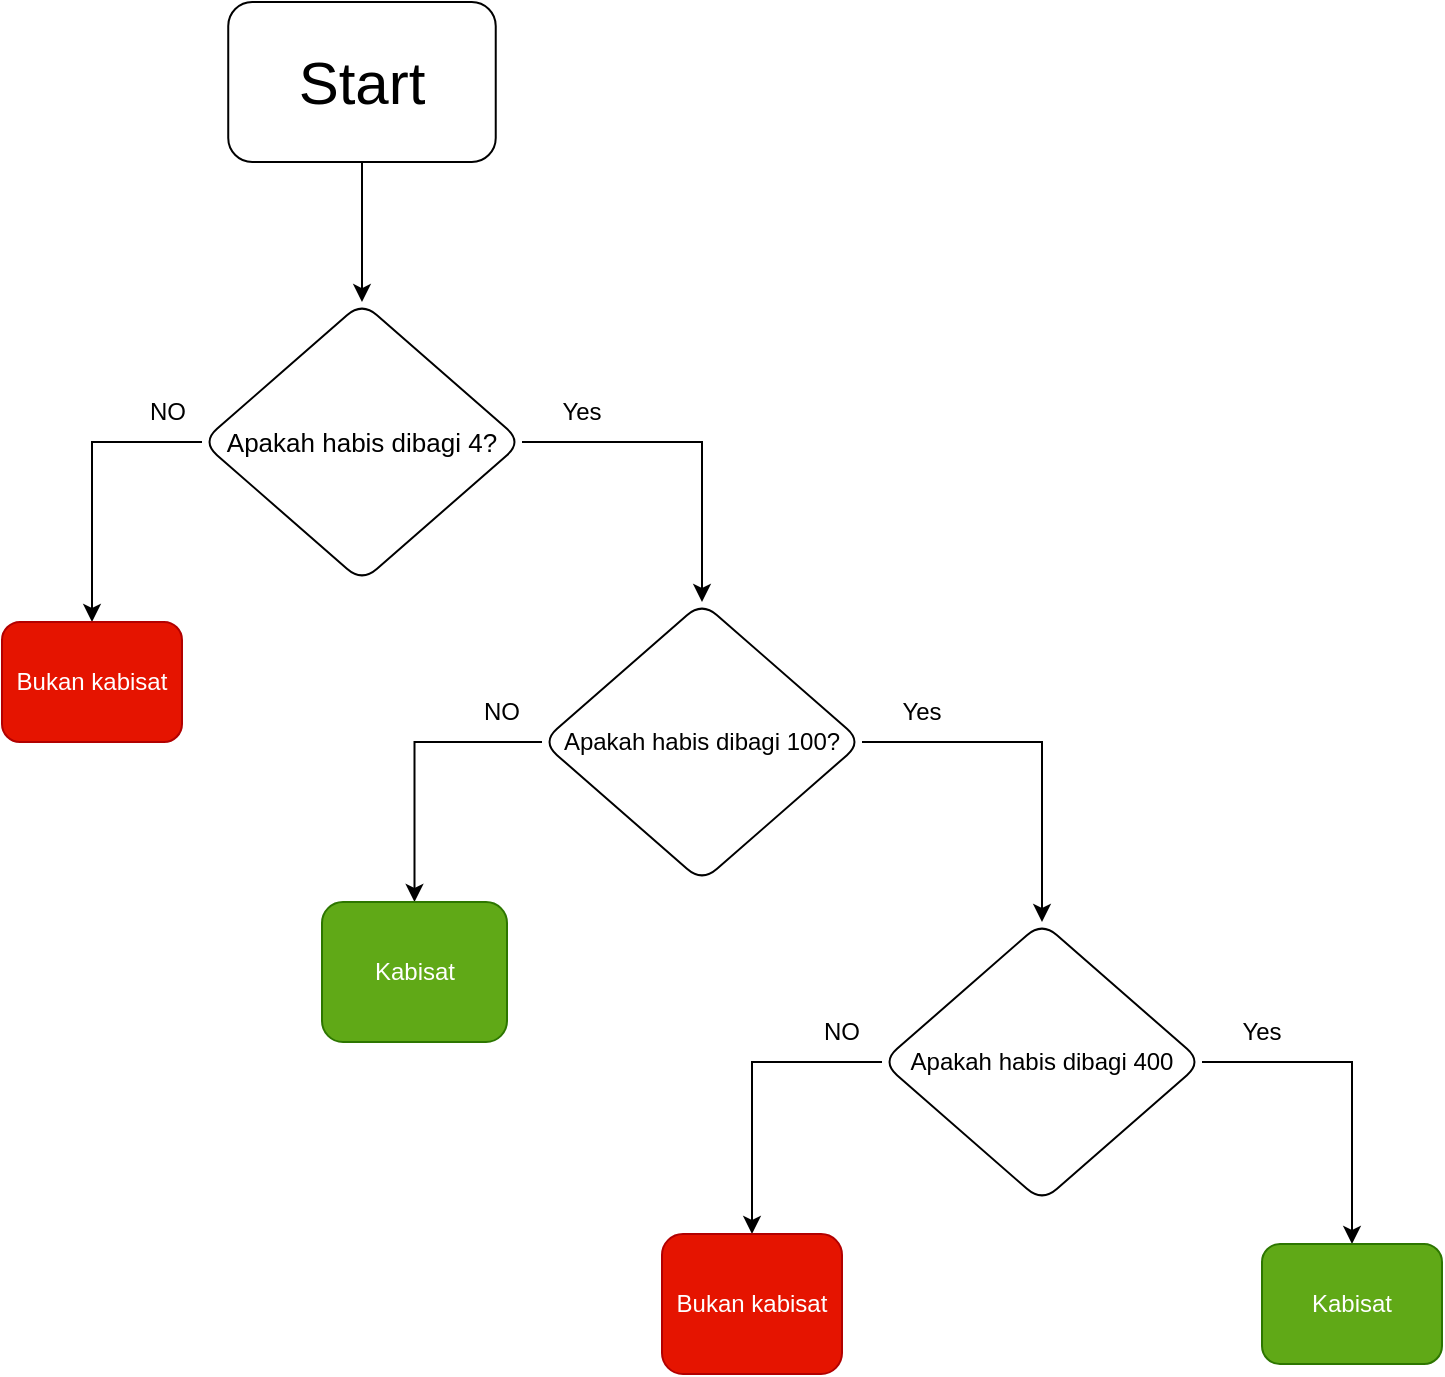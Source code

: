 <mxfile version="24.5.5" type="github">
  <diagram name="Halaman-1" id="NbvUbX4RFmlrK1p2wn1p">
    <mxGraphModel dx="1677" dy="1991" grid="1" gridSize="10" guides="1" tooltips="1" connect="1" arrows="1" fold="1" page="1" pageScale="1" pageWidth="827" pageHeight="1169" math="0" shadow="0">
      <root>
        <mxCell id="0" />
        <mxCell id="1" parent="0" />
        <mxCell id="QIvJohPsyX0bkGxef3Ci-12" value="" style="edgeStyle=orthogonalEdgeStyle;rounded=0;orthogonalLoop=1;jettySize=auto;html=1;labelBackgroundColor=none;fontColor=default;" edge="1" parent="1" source="QIvJohPsyX0bkGxef3Ci-2" target="QIvJohPsyX0bkGxef3Ci-3">
          <mxGeometry relative="1" as="geometry">
            <Array as="points">
              <mxPoint x="211" y="-930" />
              <mxPoint x="211" y="-930" />
            </Array>
          </mxGeometry>
        </mxCell>
        <mxCell id="QIvJohPsyX0bkGxef3Ci-2" value="&lt;font style=&quot;font-size: 30px;&quot;&gt;Start&lt;/font&gt;" style="rounded=1;whiteSpace=wrap;html=1;labelBackgroundColor=none;" vertex="1" parent="1">
          <mxGeometry x="143.12" y="-1140" width="133.75" height="80" as="geometry" />
        </mxCell>
        <mxCell id="QIvJohPsyX0bkGxef3Ci-6" value="" style="edgeStyle=orthogonalEdgeStyle;rounded=0;orthogonalLoop=1;jettySize=auto;html=1;labelBackgroundColor=none;fontColor=default;" edge="1" parent="1" source="QIvJohPsyX0bkGxef3Ci-3" target="QIvJohPsyX0bkGxef3Ci-5">
          <mxGeometry relative="1" as="geometry" />
        </mxCell>
        <mxCell id="QIvJohPsyX0bkGxef3Ci-16" style="edgeStyle=orthogonalEdgeStyle;rounded=0;orthogonalLoop=1;jettySize=auto;html=1;entryX=0.5;entryY=0;entryDx=0;entryDy=0;labelBackgroundColor=none;fontColor=default;" edge="1" parent="1" source="QIvJohPsyX0bkGxef3Ci-3" target="QIvJohPsyX0bkGxef3Ci-13">
          <mxGeometry relative="1" as="geometry" />
        </mxCell>
        <mxCell id="QIvJohPsyX0bkGxef3Ci-3" value="&lt;font style=&quot;font-size: 13px;&quot;&gt;Apakah habis dibagi 4?&lt;/font&gt;" style="rhombus;whiteSpace=wrap;html=1;rounded=1;labelBackgroundColor=none;" vertex="1" parent="1">
          <mxGeometry x="130" y="-990" width="160" height="140" as="geometry" />
        </mxCell>
        <mxCell id="QIvJohPsyX0bkGxef3Ci-8" value="" style="edgeStyle=orthogonalEdgeStyle;rounded=0;orthogonalLoop=1;jettySize=auto;html=1;labelBackgroundColor=none;fontColor=default;" edge="1" parent="1" source="QIvJohPsyX0bkGxef3Ci-5" target="QIvJohPsyX0bkGxef3Ci-7">
          <mxGeometry relative="1" as="geometry" />
        </mxCell>
        <mxCell id="QIvJohPsyX0bkGxef3Ci-18" value="" style="edgeStyle=orthogonalEdgeStyle;rounded=0;orthogonalLoop=1;jettySize=auto;html=1;labelBackgroundColor=none;fontColor=default;" edge="1" parent="1" source="QIvJohPsyX0bkGxef3Ci-5" target="QIvJohPsyX0bkGxef3Ci-17">
          <mxGeometry relative="1" as="geometry" />
        </mxCell>
        <mxCell id="QIvJohPsyX0bkGxef3Ci-5" value="Apakah habis dibagi 100?" style="rhombus;whiteSpace=wrap;html=1;rounded=1;labelBackgroundColor=none;" vertex="1" parent="1">
          <mxGeometry x="300" y="-840" width="160" height="140" as="geometry" />
        </mxCell>
        <mxCell id="QIvJohPsyX0bkGxef3Ci-20" value="" style="edgeStyle=orthogonalEdgeStyle;rounded=0;orthogonalLoop=1;jettySize=auto;html=1;labelBackgroundColor=none;fontColor=default;" edge="1" parent="1" source="QIvJohPsyX0bkGxef3Ci-7" target="QIvJohPsyX0bkGxef3Ci-19">
          <mxGeometry relative="1" as="geometry" />
        </mxCell>
        <mxCell id="QIvJohPsyX0bkGxef3Ci-22" value="" style="edgeStyle=orthogonalEdgeStyle;rounded=0;orthogonalLoop=1;jettySize=auto;html=1;labelBackgroundColor=none;fontColor=default;" edge="1" parent="1" source="QIvJohPsyX0bkGxef3Ci-7" target="QIvJohPsyX0bkGxef3Ci-21">
          <mxGeometry relative="1" as="geometry" />
        </mxCell>
        <mxCell id="QIvJohPsyX0bkGxef3Ci-7" value="Apakah habis dibagi 400" style="rhombus;whiteSpace=wrap;html=1;rounded=1;labelBackgroundColor=none;" vertex="1" parent="1">
          <mxGeometry x="470" y="-680" width="160" height="140" as="geometry" />
        </mxCell>
        <mxCell id="QIvJohPsyX0bkGxef3Ci-13" value="Bukan kabisat" style="whiteSpace=wrap;html=1;rounded=1;labelBackgroundColor=none;fillColor=#e51400;strokeColor=#B20000;fontColor=#ffffff;" vertex="1" parent="1">
          <mxGeometry x="30" y="-830" width="90" height="60" as="geometry" />
        </mxCell>
        <mxCell id="QIvJohPsyX0bkGxef3Ci-17" value="Kabisat" style="whiteSpace=wrap;html=1;rounded=1;labelBackgroundColor=none;fillColor=#60a917;fontColor=#ffffff;strokeColor=#2D7600;" vertex="1" parent="1">
          <mxGeometry x="190" y="-690" width="92.5" height="70" as="geometry" />
        </mxCell>
        <mxCell id="QIvJohPsyX0bkGxef3Ci-19" value="Bukan kabisat" style="whiteSpace=wrap;html=1;rounded=1;labelBackgroundColor=none;fillColor=#e51400;fontColor=#ffffff;strokeColor=#B20000;" vertex="1" parent="1">
          <mxGeometry x="360" y="-524" width="90" height="70" as="geometry" />
        </mxCell>
        <mxCell id="QIvJohPsyX0bkGxef3Ci-21" value="Kabisat" style="whiteSpace=wrap;html=1;rounded=1;labelBackgroundColor=none;fillColor=#60a917;strokeColor=#2D7600;fontColor=#ffffff;" vertex="1" parent="1">
          <mxGeometry x="660" y="-519" width="90" height="60" as="geometry" />
        </mxCell>
        <mxCell id="QIvJohPsyX0bkGxef3Ci-23" value="NO" style="text;strokeColor=none;align=center;fillColor=none;html=1;verticalAlign=middle;whiteSpace=wrap;rounded=0;labelBackgroundColor=none;" vertex="1" parent="1">
          <mxGeometry x="83.12" y="-950" width="60" height="30" as="geometry" />
        </mxCell>
        <mxCell id="QIvJohPsyX0bkGxef3Ci-25" value="NO" style="text;strokeColor=none;align=center;fillColor=none;html=1;verticalAlign=middle;whiteSpace=wrap;rounded=0;labelBackgroundColor=none;" vertex="1" parent="1">
          <mxGeometry x="250" y="-800" width="60" height="30" as="geometry" />
        </mxCell>
        <mxCell id="QIvJohPsyX0bkGxef3Ci-26" value="NO" style="text;strokeColor=none;align=center;fillColor=none;html=1;verticalAlign=middle;whiteSpace=wrap;rounded=0;labelBackgroundColor=none;" vertex="1" parent="1">
          <mxGeometry x="420" y="-640" width="60" height="30" as="geometry" />
        </mxCell>
        <mxCell id="QIvJohPsyX0bkGxef3Ci-27" value="Yes" style="text;strokeColor=none;align=center;fillColor=none;html=1;verticalAlign=middle;whiteSpace=wrap;rounded=0;labelBackgroundColor=none;" vertex="1" parent="1">
          <mxGeometry x="630" y="-640" width="60" height="30" as="geometry" />
        </mxCell>
        <mxCell id="QIvJohPsyX0bkGxef3Ci-28" value="Yes" style="text;strokeColor=none;align=center;fillColor=none;html=1;verticalAlign=middle;whiteSpace=wrap;rounded=0;labelBackgroundColor=none;" vertex="1" parent="1">
          <mxGeometry x="460" y="-800" width="60" height="30" as="geometry" />
        </mxCell>
        <mxCell id="QIvJohPsyX0bkGxef3Ci-29" value="Yes" style="text;strokeColor=none;align=center;fillColor=none;html=1;verticalAlign=middle;whiteSpace=wrap;rounded=0;labelBackgroundColor=none;" vertex="1" parent="1">
          <mxGeometry x="290" y="-950" width="60" height="30" as="geometry" />
        </mxCell>
      </root>
    </mxGraphModel>
  </diagram>
</mxfile>

